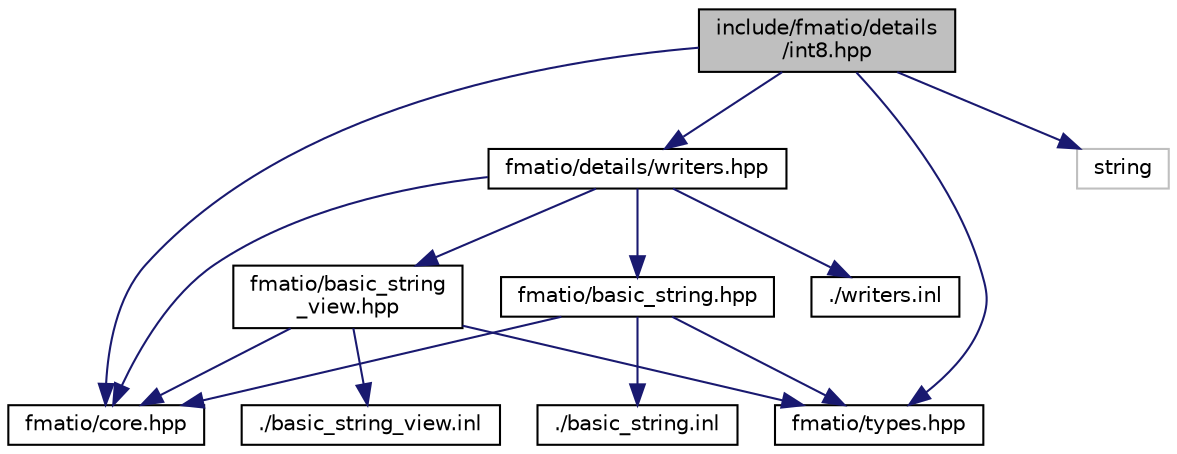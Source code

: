 digraph "include/fmatio/details/int8.hpp"
{
 // LATEX_PDF_SIZE
  edge [fontname="Helvetica",fontsize="10",labelfontname="Helvetica",labelfontsize="10"];
  node [fontname="Helvetica",fontsize="10",shape=record];
  Node1 [label="include/fmatio/details\l/int8.hpp",height=0.2,width=0.4,color="black", fillcolor="grey75", style="filled", fontcolor="black",tooltip=" "];
  Node1 -> Node2 [color="midnightblue",fontsize="10",style="solid"];
  Node2 [label="fmatio/core.hpp",height=0.2,width=0.4,color="black", fillcolor="white", style="filled",URL="$core_8hpp.html",tooltip=" "];
  Node1 -> Node3 [color="midnightblue",fontsize="10",style="solid"];
  Node3 [label="fmatio/types.hpp",height=0.2,width=0.4,color="black", fillcolor="white", style="filled",URL="$types_8hpp.html",tooltip=" "];
  Node1 -> Node4 [color="midnightblue",fontsize="10",style="solid"];
  Node4 [label="fmatio/details/writers.hpp",height=0.2,width=0.4,color="black", fillcolor="white", style="filled",URL="$writers_8hpp.html",tooltip=" "];
  Node4 -> Node2 [color="midnightblue",fontsize="10",style="solid"];
  Node4 -> Node5 [color="midnightblue",fontsize="10",style="solid"];
  Node5 [label="fmatio/basic_string.hpp",height=0.2,width=0.4,color="black", fillcolor="white", style="filled",URL="$basic__string_8hpp.html",tooltip=" "];
  Node5 -> Node2 [color="midnightblue",fontsize="10",style="solid"];
  Node5 -> Node3 [color="midnightblue",fontsize="10",style="solid"];
  Node5 -> Node6 [color="midnightblue",fontsize="10",style="solid"];
  Node6 [label="./basic_string.inl",height=0.2,width=0.4,color="black", fillcolor="white", style="filled",URL="$basic__string_8inl.html",tooltip=" "];
  Node4 -> Node7 [color="midnightblue",fontsize="10",style="solid"];
  Node7 [label="fmatio/basic_string\l_view.hpp",height=0.2,width=0.4,color="black", fillcolor="white", style="filled",URL="$basic__string__view_8hpp.html",tooltip=" "];
  Node7 -> Node2 [color="midnightblue",fontsize="10",style="solid"];
  Node7 -> Node3 [color="midnightblue",fontsize="10",style="solid"];
  Node7 -> Node8 [color="midnightblue",fontsize="10",style="solid"];
  Node8 [label="./basic_string_view.inl",height=0.2,width=0.4,color="black", fillcolor="white", style="filled",URL="$basic__string__view_8inl.html",tooltip=" "];
  Node4 -> Node9 [color="midnightblue",fontsize="10",style="solid"];
  Node9 [label="./writers.inl",height=0.2,width=0.4,color="black", fillcolor="white", style="filled",URL="$writers_8inl.html",tooltip=" "];
  Node1 -> Node10 [color="midnightblue",fontsize="10",style="solid"];
  Node10 [label="string",height=0.2,width=0.4,color="grey75", fillcolor="white", style="filled",tooltip=" "];
}
